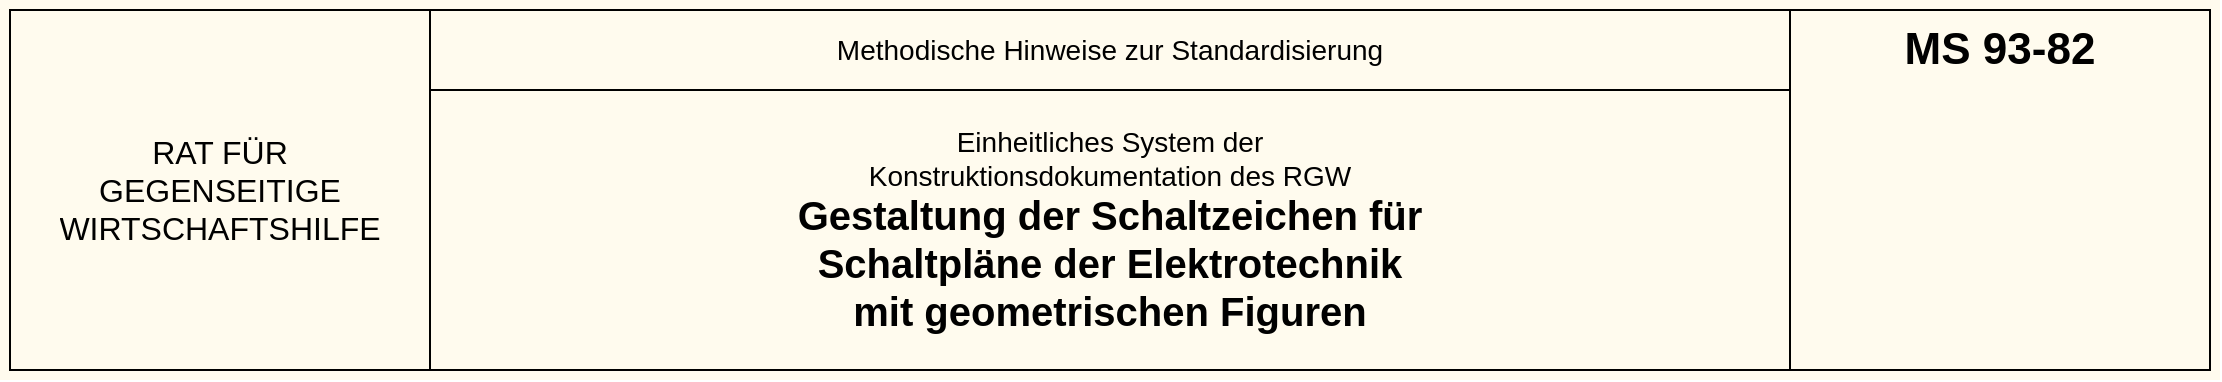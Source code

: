 <mxfile version="15.8.4" type="device"><diagram id="yYwLtTzyvhaKZbNxficX" name="Page-1"><mxGraphModel dx="1422" dy="878" grid="1" gridSize="5" guides="1" tooltips="1" connect="1" arrows="1" fold="1" page="1" pageScale="1" pageWidth="1169" pageHeight="827" math="0" shadow="0"><root><mxCell id="0"/><mxCell id="1" parent="0"/><mxCell id="6wwsTJ6x3xA64zQriAsa-1" value="" style="group;allowArrows=0;dropTarget=0;recursiveResize=0;expand=0;movable=0;resizable=0;rotatable=0;deletable=0;cloneable=0;" vertex="1" connectable="0" parent="1"><mxGeometry x="35" y="35" width="1110" height="190" as="geometry"/></mxCell><mxCell id="WTWu1_T0GIx34gU1A8MT-1" value="" style="whiteSpace=wrap;html=1;strokeColor=none;fillColor=#fff2cc;opacity=33;connectable=0;allowArrows=0;recursiveResize=0;expand=0;movable=0;resizable=0;rotatable=0;cloneable=0;deletable=0;" parent="6wwsTJ6x3xA64zQriAsa-1" vertex="1"><mxGeometry width="1110" height="190" as="geometry"/></mxCell><mxCell id="seVKvCqvTzsUIqkJmeDL-1" value="" style="shape=table;startSize=0;container=0;collapsible=0;childLayout=tableLayout;strokeColor=default;gradientColor=none;deletable=0;cloneable=0;rotatable=0;resizable=0;movable=0;allowArrows=0;connectable=0;fillColor=none;aspect=fixed;expand=0;dropTarget=0;" parent="6wwsTJ6x3xA64zQriAsa-1" vertex="1"><mxGeometry x="215" y="5" width="680" height="180" as="geometry"/></mxCell><mxCell id="seVKvCqvTzsUIqkJmeDL-2" value="" style="shape=partialRectangle;collapsible=0;dropTarget=0;pointerEvents=0;fillColor=none;top=0;left=0;bottom=0;right=0;points=[[0,0.5],[1,0.5]];portConstraint=eastwest;strokeColor=default;movable=0;rotatable=0;cloneable=0;deletable=0;allowArrows=0;expand=0;resizable=0;recursiveResize=0;connectable=0;" parent="seVKvCqvTzsUIqkJmeDL-1" vertex="1"><mxGeometry width="680" height="40" as="geometry"/></mxCell><mxCell id="seVKvCqvTzsUIqkJmeDL-3" value="Methodische Hinweise zur Standardisierung" style="shape=partialRectangle;html=1;whiteSpace=wrap;connectable=0;overflow=hidden;fillColor=none;top=0;left=0;bottom=0;right=0;pointerEvents=1;strokeColor=default;fontSize=14;movable=0;rotatable=0;cloneable=0;deletable=0;allowArrows=0;expand=0;resizable=0;recursiveResize=0;" parent="seVKvCqvTzsUIqkJmeDL-2" vertex="1"><mxGeometry width="680" height="40" as="geometry"><mxRectangle width="680" height="40" as="alternateBounds"/></mxGeometry></mxCell><mxCell id="seVKvCqvTzsUIqkJmeDL-4" value="" style="shape=partialRectangle;collapsible=0;dropTarget=0;pointerEvents=0;fillColor=none;top=0;left=0;bottom=0;right=0;points=[[0,0.5],[1,0.5]];portConstraint=eastwest;strokeColor=default;movable=0;rotatable=0;cloneable=0;deletable=0;allowArrows=0;expand=0;resizable=0;recursiveResize=0;connectable=0;" parent="seVKvCqvTzsUIqkJmeDL-1" vertex="1"><mxGeometry y="40" width="680" height="140" as="geometry"/></mxCell><mxCell id="seVKvCqvTzsUIqkJmeDL-5" value="&lt;font style=&quot;font-size: 14px&quot;&gt;Einheitliches System der&lt;br&gt;Konstruktionsdokumentation des RGW&lt;/font&gt;&lt;br&gt;&lt;font style=&quot;font-size: 20px&quot;&gt;&lt;b&gt;Gestaltung der Schaltzeichen für&lt;br&gt;Schaltpläne der Elektrotechnik&lt;br&gt;mit geometrischen Figuren&lt;/b&gt;&lt;/font&gt;" style="shape=partialRectangle;html=1;whiteSpace=wrap;connectable=0;overflow=hidden;fillColor=none;top=0;left=0;bottom=0;right=0;pointerEvents=1;strokeColor=default;movable=0;rotatable=0;cloneable=0;deletable=0;allowArrows=0;expand=0;resizable=0;recursiveResize=0;" parent="seVKvCqvTzsUIqkJmeDL-4" vertex="1"><mxGeometry width="680" height="140" as="geometry"><mxRectangle width="680" height="140" as="alternateBounds"/></mxGeometry></mxCell><mxCell id="seVKvCqvTzsUIqkJmeDL-6" value="" style="shape=table;startSize=0;container=0;collapsible=0;childLayout=tableLayout;strokeColor=default;gradientColor=none;aspect=fixed;deletable=0;cloneable=0;rotatable=0;resizable=0;movable=0;allowArrows=0;connectable=0;fillColor=none;expand=0;dropTarget=0;" parent="6wwsTJ6x3xA64zQriAsa-1" vertex="1"><mxGeometry x="5" y="5" width="210" height="180" as="geometry"/></mxCell><mxCell id="seVKvCqvTzsUIqkJmeDL-7" value="" style="shape=partialRectangle;collapsible=0;dropTarget=0;pointerEvents=0;fillColor=none;top=0;left=0;bottom=0;right=0;points=[[0,0.5],[1,0.5]];portConstraint=eastwest;strokeColor=default;movable=0;rotatable=0;cloneable=0;deletable=0;allowArrows=0;expand=0;resizable=0;recursiveResize=0;" parent="seVKvCqvTzsUIqkJmeDL-6" vertex="1"><mxGeometry width="210" height="180" as="geometry"/></mxCell><mxCell id="seVKvCqvTzsUIqkJmeDL-8" value="&lt;span style=&quot;font-size: 16px&quot;&gt;RAT FÜR&lt;br&gt;GEGENSEITIGE&lt;br&gt;WIRTSCHAFTSHILFE&lt;/span&gt;" style="shape=partialRectangle;html=1;whiteSpace=wrap;connectable=0;overflow=hidden;fillColor=none;top=0;left=0;bottom=0;right=0;pointerEvents=1;strokeColor=default;fontSize=16;movable=0;rotatable=0;cloneable=0;deletable=0;allowArrows=0;expand=0;resizable=0;recursiveResize=0;" parent="seVKvCqvTzsUIqkJmeDL-7" vertex="1"><mxGeometry width="210" height="180" as="geometry"><mxRectangle width="210" height="180" as="alternateBounds"/></mxGeometry></mxCell><mxCell id="seVKvCqvTzsUIqkJmeDL-9" value="" style="shape=table;startSize=0;container=0;collapsible=0;childLayout=tableLayout;strokeColor=default;gradientColor=none;aspect=fixed;deletable=0;cloneable=0;rotatable=0;resizable=0;movable=0;allowArrows=0;connectable=0;fillColor=none;expand=0;dropTarget=0;" parent="6wwsTJ6x3xA64zQriAsa-1" vertex="1"><mxGeometry x="895" y="5" width="210" height="180" as="geometry"/></mxCell><mxCell id="seVKvCqvTzsUIqkJmeDL-10" value="" style="shape=partialRectangle;collapsible=0;dropTarget=0;pointerEvents=0;fillColor=none;top=0;left=0;bottom=0;right=0;points=[[0,0.5],[1,0.5]];portConstraint=eastwest;strokeColor=default;movable=0;rotatable=0;cloneable=0;deletable=0;allowArrows=0;expand=0;resizable=0;connectable=0;recursiveResize=0;" parent="seVKvCqvTzsUIqkJmeDL-9" vertex="1"><mxGeometry width="210" height="180" as="geometry"/></mxCell><mxCell id="seVKvCqvTzsUIqkJmeDL-11" value="MS 93-82" style="shape=partialRectangle;html=1;whiteSpace=wrap;connectable=0;overflow=hidden;fillColor=none;top=0;left=0;bottom=0;right=0;pointerEvents=1;strokeColor=default;fontSize=22;fontStyle=1;verticalAlign=top;movable=0;rotatable=0;cloneable=0;deletable=0;allowArrows=0;expand=0;resizable=0;recursiveResize=0;" parent="seVKvCqvTzsUIqkJmeDL-10" vertex="1"><mxGeometry width="210" height="180" as="geometry"><mxRectangle width="210" height="180" as="alternateBounds"/></mxGeometry></mxCell></root></mxGraphModel></diagram></mxfile>
